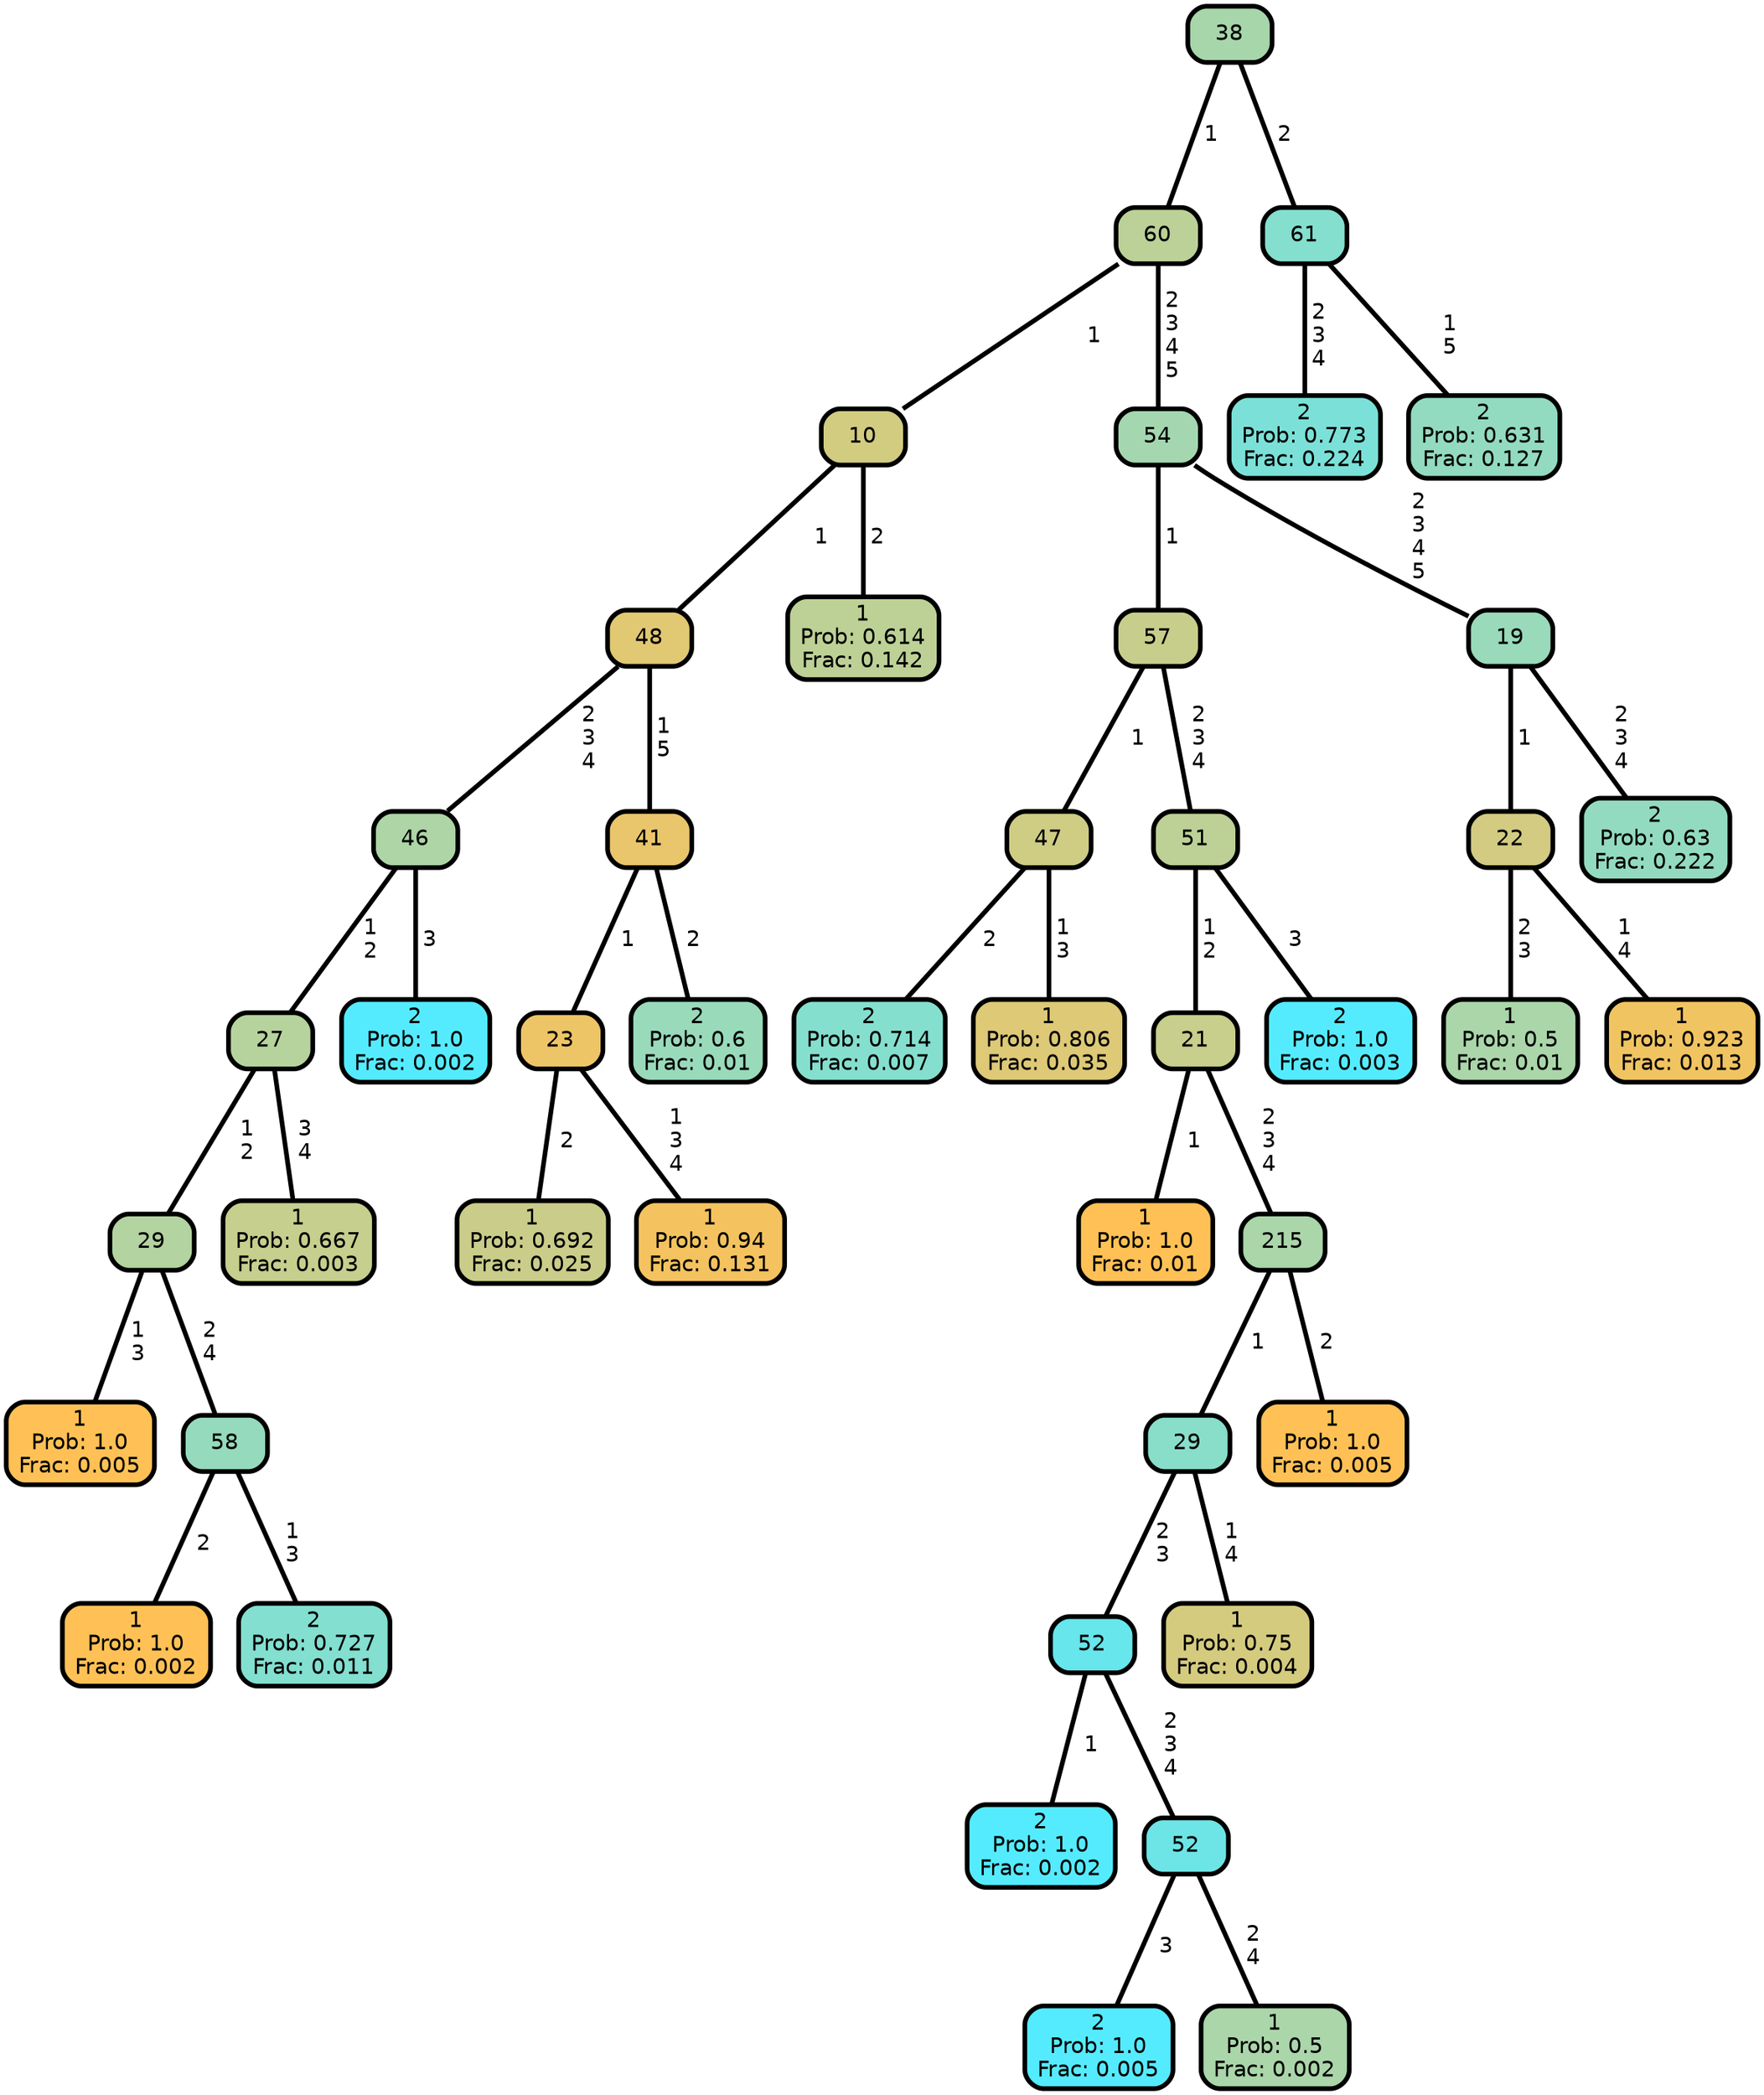 graph Tree {
node [shape=box, style="filled, rounded",color="black",penwidth="3",fontcolor="black",                 fontname=helvetica] ;
graph [ranksep="0 equally", splines=straight,                 bgcolor=transparent, dpi=200] ;
edge [fontname=helvetica, color=black] ;
0 [label="1
Prob: 1.0
Frac: 0.005", fillcolor="#ffc155"] ;
1 [label="29", fillcolor="#b3d3a0"] ;
2 [label="1
Prob: 1.0
Frac: 0.002", fillcolor="#ffc155"] ;
3 [label="58", fillcolor="#96dabd"] ;
4 [label="2
Prob: 0.727
Frac: 0.011", fillcolor="#83dfd0"] ;
5 [label="27", fillcolor="#b6d39d"] ;
6 [label="1
Prob: 0.667
Frac: 0.003", fillcolor="#c6cf8d"] ;
7 [label="46", fillcolor="#add5a6"] ;
8 [label="2
Prob: 1.0
Frac: 0.002", fillcolor="#55ebff"] ;
9 [label="48", fillcolor="#e1c872"] ;
10 [label="1
Prob: 0.692
Frac: 0.025", fillcolor="#cacd89"] ;
11 [label="23", fillcolor="#eec566"] ;
12 [label="1
Prob: 0.94
Frac: 0.131", fillcolor="#f4c35f"] ;
13 [label="41", fillcolor="#e9c66b"] ;
14 [label="2
Prob: 0.6
Frac: 0.01", fillcolor="#99dabb"] ;
15 [label="10", fillcolor="#d2cc81"] ;
16 [label="1
Prob: 0.614
Frac: 0.142", fillcolor="#bdd196"] ;
17 [label="60", fillcolor="#bbd198"] ;
18 [label="2
Prob: 0.714
Frac: 0.007", fillcolor="#85dfce"] ;
19 [label="47", fillcolor="#cfcc84"] ;
20 [label="1
Prob: 0.806
Frac: 0.035", fillcolor="#ddc976"] ;
21 [label="57", fillcolor="#c7ce8c"] ;
22 [label="1
Prob: 1.0
Frac: 0.01", fillcolor="#ffc155"] ;
23 [label="21", fillcolor="#c8ce8b"] ;
24 [label="2
Prob: 1.0
Frac: 0.002", fillcolor="#55ebff"] ;
25 [label="52", fillcolor="#67e6ec"] ;
26 [label="2
Prob: 1.0
Frac: 0.005", fillcolor="#55ebff"] ;
27 [label="52", fillcolor="#6de5e6"] ;
28 [label="1
Prob: 0.5
Frac: 0.002", fillcolor="#aad6aa"] ;
29 [label="29", fillcolor="#89deca"] ;
30 [label="1
Prob: 0.75
Frac: 0.004", fillcolor="#d4cb7f"] ;
31 [label="215", fillcolor="#aad6aa"] ;
32 [label="1
Prob: 1.0
Frac: 0.005", fillcolor="#ffc155"] ;
33 [label="51", fillcolor="#bdd196"] ;
34 [label="2
Prob: 1.0
Frac: 0.003", fillcolor="#55ebff"] ;
35 [label="54", fillcolor="#a4d7af"] ;
36 [label="1
Prob: 0.5
Frac: 0.01", fillcolor="#aad6aa"] ;
37 [label="22", fillcolor="#d2cb81"] ;
38 [label="1
Prob: 0.923
Frac: 0.013", fillcolor="#f1c462"] ;
39 [label="19", fillcolor="#99daba"] ;
40 [label="2
Prob: 0.63
Frac: 0.222", fillcolor="#93dbc0"] ;
41 [label="38", fillcolor="#a8d6ab"] ;
42 [label="2
Prob: 0.773
Frac: 0.224", fillcolor="#7be1d8"] ;
43 [label="61", fillcolor="#84dfcf"] ;
44 [label="2
Prob: 0.631
Frac: 0.127", fillcolor="#93dbc0"] ;
1 -- 0 [label=" 1\n 3",penwidth=3] ;
1 -- 3 [label=" 2\n 4",penwidth=3] ;
3 -- 2 [label=" 2",penwidth=3] ;
3 -- 4 [label=" 1\n 3",penwidth=3] ;
5 -- 1 [label=" 1\n 2",penwidth=3] ;
5 -- 6 [label=" 3\n 4",penwidth=3] ;
7 -- 5 [label=" 1\n 2",penwidth=3] ;
7 -- 8 [label=" 3",penwidth=3] ;
9 -- 7 [label=" 2\n 3\n 4",penwidth=3] ;
9 -- 13 [label=" 1\n 5",penwidth=3] ;
11 -- 10 [label=" 2",penwidth=3] ;
11 -- 12 [label=" 1\n 3\n 4",penwidth=3] ;
13 -- 11 [label=" 1",penwidth=3] ;
13 -- 14 [label=" 2",penwidth=3] ;
15 -- 9 [label=" 1",penwidth=3] ;
15 -- 16 [label=" 2",penwidth=3] ;
17 -- 15 [label=" 1",penwidth=3] ;
17 -- 35 [label=" 2\n 3\n 4\n 5",penwidth=3] ;
19 -- 18 [label=" 2",penwidth=3] ;
19 -- 20 [label=" 1\n 3",penwidth=3] ;
21 -- 19 [label=" 1",penwidth=3] ;
21 -- 33 [label=" 2\n 3\n 4",penwidth=3] ;
23 -- 22 [label=" 1",penwidth=3] ;
23 -- 31 [label=" 2\n 3\n 4",penwidth=3] ;
25 -- 24 [label=" 1",penwidth=3] ;
25 -- 27 [label=" 2\n 3\n 4",penwidth=3] ;
27 -- 26 [label=" 3",penwidth=3] ;
27 -- 28 [label=" 2\n 4",penwidth=3] ;
29 -- 25 [label=" 2\n 3",penwidth=3] ;
29 -- 30 [label=" 1\n 4",penwidth=3] ;
31 -- 29 [label=" 1",penwidth=3] ;
31 -- 32 [label=" 2",penwidth=3] ;
33 -- 23 [label=" 1\n 2",penwidth=3] ;
33 -- 34 [label=" 3",penwidth=3] ;
35 -- 21 [label=" 1",penwidth=3] ;
35 -- 39 [label=" 2\n 3\n 4\n 5",penwidth=3] ;
37 -- 36 [label=" 2\n 3",penwidth=3] ;
37 -- 38 [label=" 1\n 4",penwidth=3] ;
39 -- 37 [label=" 1",penwidth=3] ;
39 -- 40 [label=" 2\n 3\n 4",penwidth=3] ;
41 -- 17 [label=" 1",penwidth=3] ;
41 -- 43 [label=" 2",penwidth=3] ;
43 -- 42 [label=" 2\n 3\n 4",penwidth=3] ;
43 -- 44 [label=" 1\n 5",penwidth=3] ;
{rank = same;}}